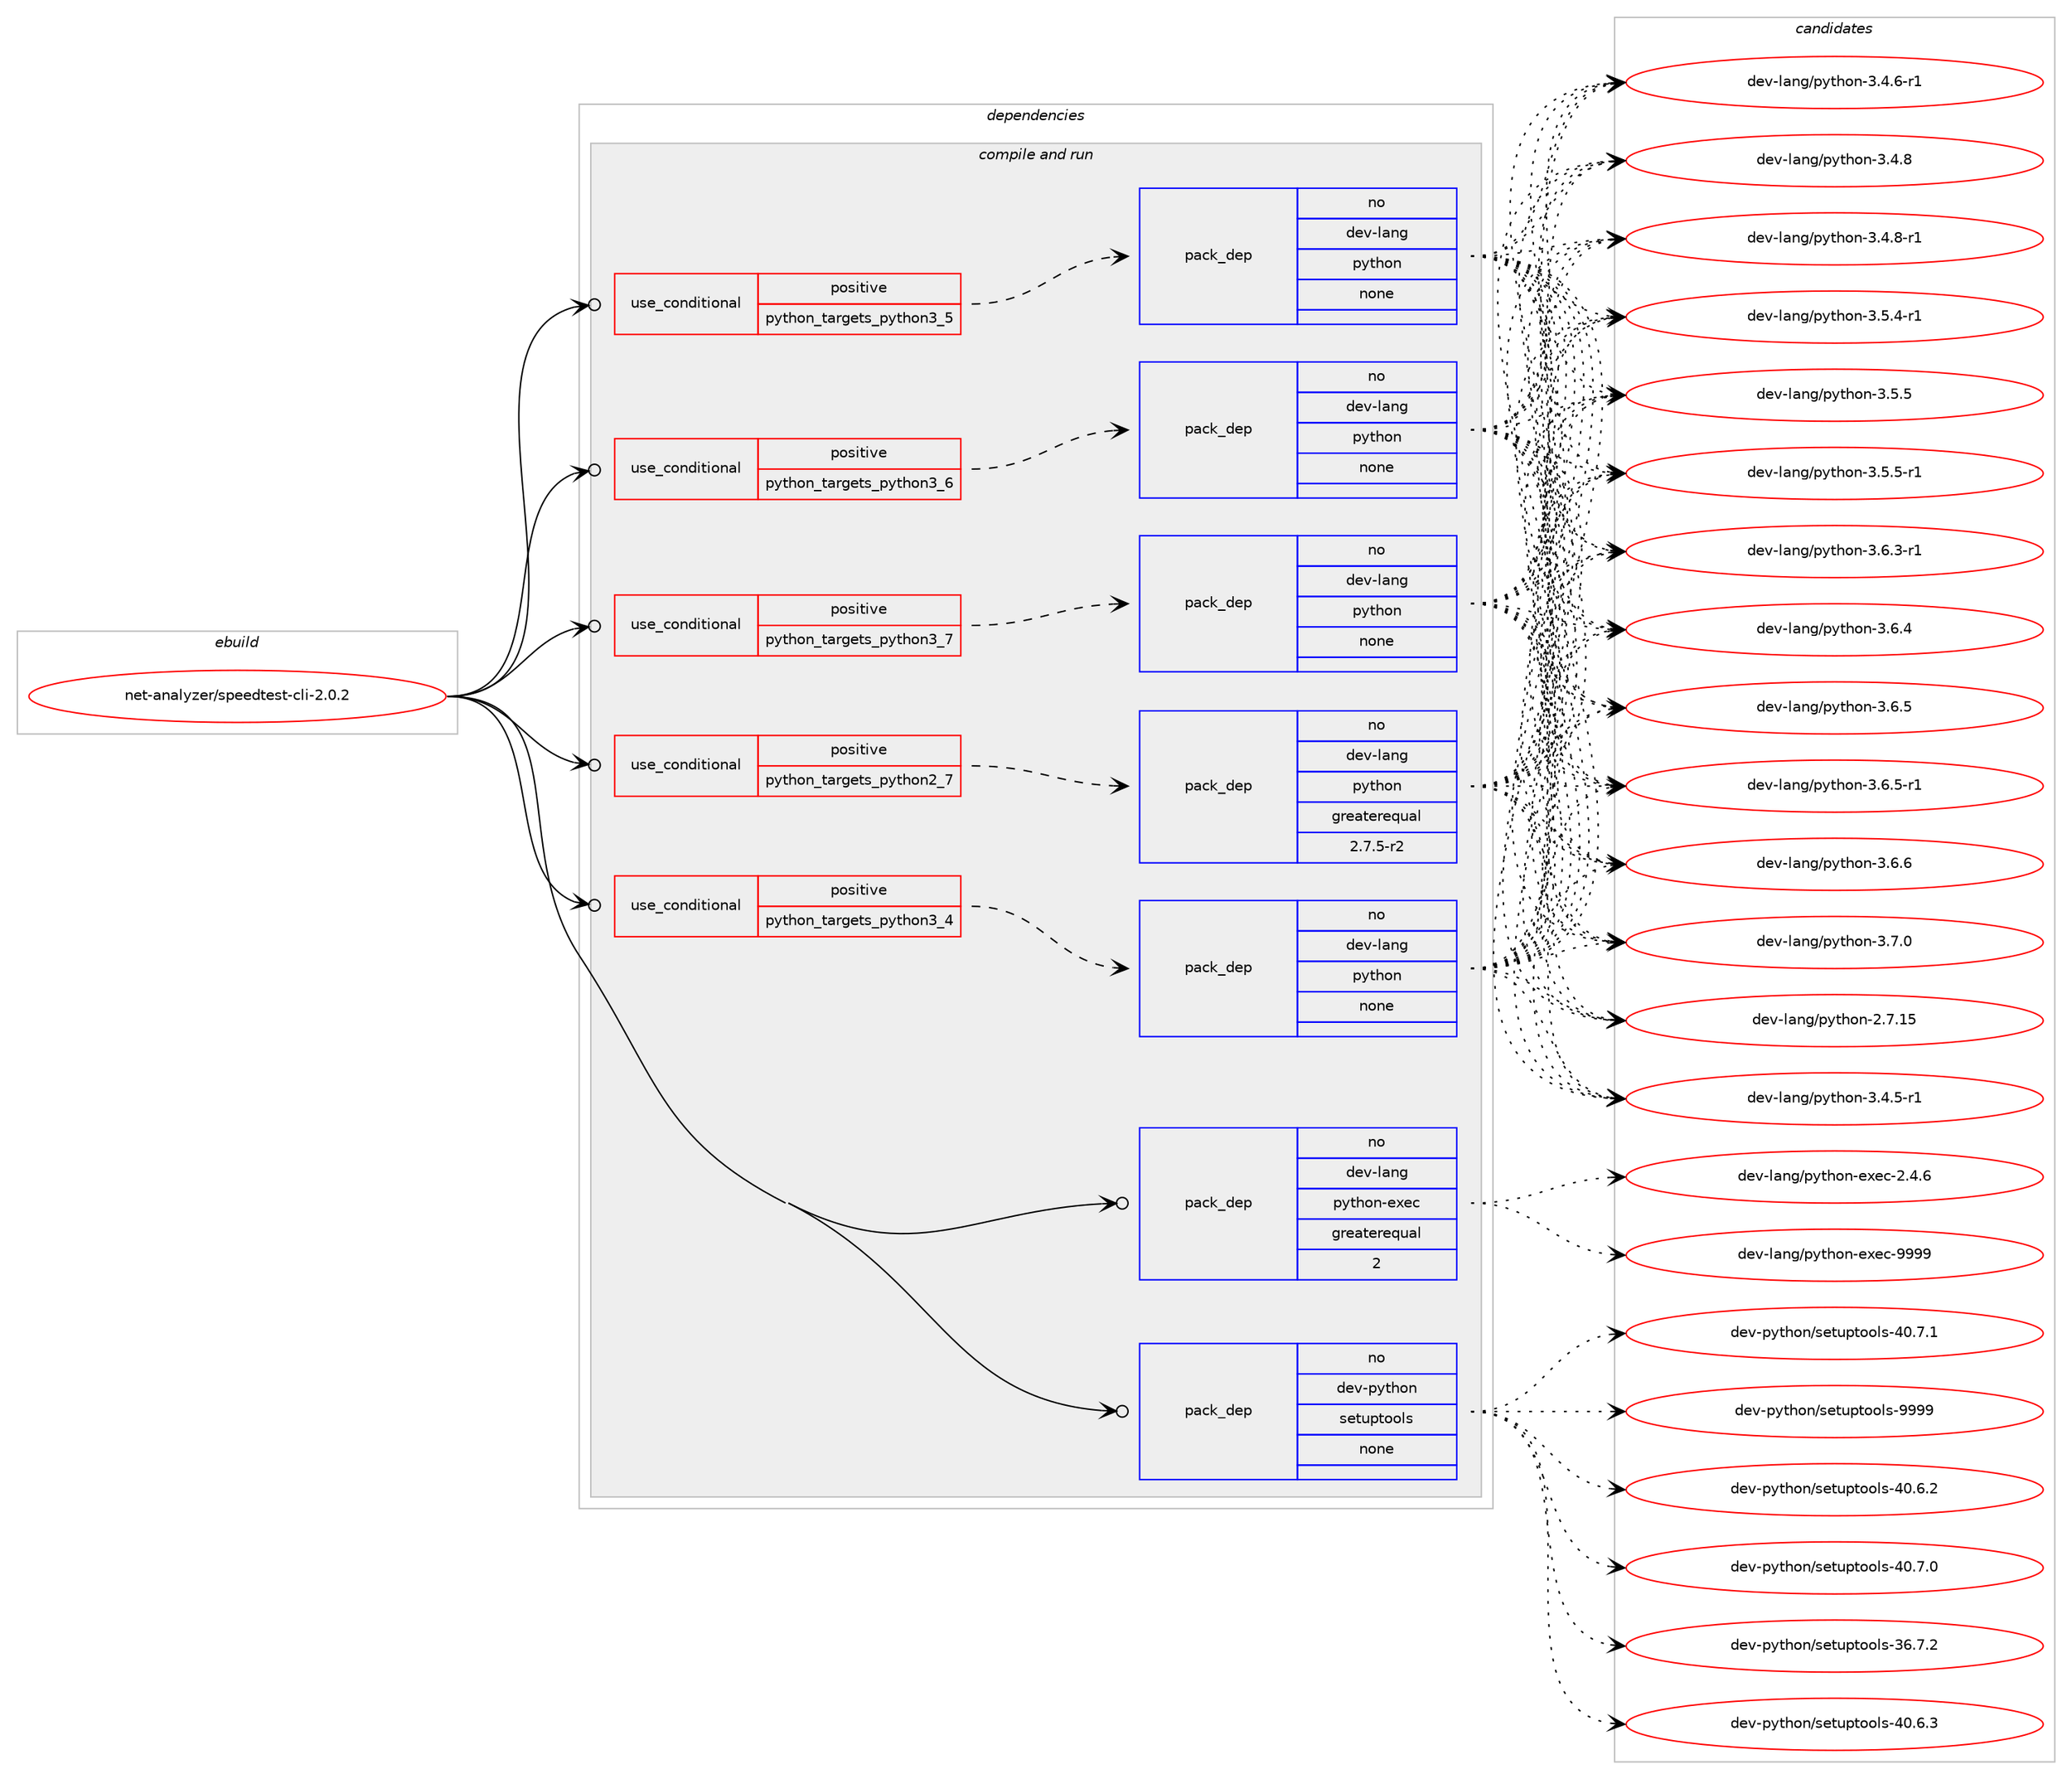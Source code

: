 digraph prolog {

# *************
# Graph options
# *************

newrank=true;
concentrate=true;
compound=true;
graph [rankdir=LR,fontname=Helvetica,fontsize=10,ranksep=1.5];#, ranksep=2.5, nodesep=0.2];
edge  [arrowhead=vee];
node  [fontname=Helvetica,fontsize=10];

# **********
# The ebuild
# **********

subgraph cluster_leftcol {
color=gray;
rank=same;
label=<<i>ebuild</i>>;
id [label="net-analyzer/speedtest-cli-2.0.2", color=red, width=4, href="../net-analyzer/speedtest-cli-2.0.2.svg"];
}

# ****************
# The dependencies
# ****************

subgraph cluster_midcol {
color=gray;
label=<<i>dependencies</i>>;
subgraph cluster_compile {
fillcolor="#eeeeee";
style=filled;
label=<<i>compile</i>>;
}
subgraph cluster_compileandrun {
fillcolor="#eeeeee";
style=filled;
label=<<i>compile and run</i>>;
subgraph cond334 {
dependency2816 [label=<<TABLE BORDER="0" CELLBORDER="1" CELLSPACING="0" CELLPADDING="4"><TR><TD ROWSPAN="3" CELLPADDING="10">use_conditional</TD></TR><TR><TD>positive</TD></TR><TR><TD>python_targets_python2_7</TD></TR></TABLE>>, shape=none, color=red];
subgraph pack2384 {
dependency2817 [label=<<TABLE BORDER="0" CELLBORDER="1" CELLSPACING="0" CELLPADDING="4" WIDTH="220"><TR><TD ROWSPAN="6" CELLPADDING="30">pack_dep</TD></TR><TR><TD WIDTH="110">no</TD></TR><TR><TD>dev-lang</TD></TR><TR><TD>python</TD></TR><TR><TD>greaterequal</TD></TR><TR><TD>2.7.5-r2</TD></TR></TABLE>>, shape=none, color=blue];
}
dependency2816:e -> dependency2817:w [weight=20,style="dashed",arrowhead="vee"];
}
id:e -> dependency2816:w [weight=20,style="solid",arrowhead="odotvee"];
subgraph cond335 {
dependency2818 [label=<<TABLE BORDER="0" CELLBORDER="1" CELLSPACING="0" CELLPADDING="4"><TR><TD ROWSPAN="3" CELLPADDING="10">use_conditional</TD></TR><TR><TD>positive</TD></TR><TR><TD>python_targets_python3_4</TD></TR></TABLE>>, shape=none, color=red];
subgraph pack2385 {
dependency2819 [label=<<TABLE BORDER="0" CELLBORDER="1" CELLSPACING="0" CELLPADDING="4" WIDTH="220"><TR><TD ROWSPAN="6" CELLPADDING="30">pack_dep</TD></TR><TR><TD WIDTH="110">no</TD></TR><TR><TD>dev-lang</TD></TR><TR><TD>python</TD></TR><TR><TD>none</TD></TR><TR><TD></TD></TR></TABLE>>, shape=none, color=blue];
}
dependency2818:e -> dependency2819:w [weight=20,style="dashed",arrowhead="vee"];
}
id:e -> dependency2818:w [weight=20,style="solid",arrowhead="odotvee"];
subgraph cond336 {
dependency2820 [label=<<TABLE BORDER="0" CELLBORDER="1" CELLSPACING="0" CELLPADDING="4"><TR><TD ROWSPAN="3" CELLPADDING="10">use_conditional</TD></TR><TR><TD>positive</TD></TR><TR><TD>python_targets_python3_5</TD></TR></TABLE>>, shape=none, color=red];
subgraph pack2386 {
dependency2821 [label=<<TABLE BORDER="0" CELLBORDER="1" CELLSPACING="0" CELLPADDING="4" WIDTH="220"><TR><TD ROWSPAN="6" CELLPADDING="30">pack_dep</TD></TR><TR><TD WIDTH="110">no</TD></TR><TR><TD>dev-lang</TD></TR><TR><TD>python</TD></TR><TR><TD>none</TD></TR><TR><TD></TD></TR></TABLE>>, shape=none, color=blue];
}
dependency2820:e -> dependency2821:w [weight=20,style="dashed",arrowhead="vee"];
}
id:e -> dependency2820:w [weight=20,style="solid",arrowhead="odotvee"];
subgraph cond337 {
dependency2822 [label=<<TABLE BORDER="0" CELLBORDER="1" CELLSPACING="0" CELLPADDING="4"><TR><TD ROWSPAN="3" CELLPADDING="10">use_conditional</TD></TR><TR><TD>positive</TD></TR><TR><TD>python_targets_python3_6</TD></TR></TABLE>>, shape=none, color=red];
subgraph pack2387 {
dependency2823 [label=<<TABLE BORDER="0" CELLBORDER="1" CELLSPACING="0" CELLPADDING="4" WIDTH="220"><TR><TD ROWSPAN="6" CELLPADDING="30">pack_dep</TD></TR><TR><TD WIDTH="110">no</TD></TR><TR><TD>dev-lang</TD></TR><TR><TD>python</TD></TR><TR><TD>none</TD></TR><TR><TD></TD></TR></TABLE>>, shape=none, color=blue];
}
dependency2822:e -> dependency2823:w [weight=20,style="dashed",arrowhead="vee"];
}
id:e -> dependency2822:w [weight=20,style="solid",arrowhead="odotvee"];
subgraph cond338 {
dependency2824 [label=<<TABLE BORDER="0" CELLBORDER="1" CELLSPACING="0" CELLPADDING="4"><TR><TD ROWSPAN="3" CELLPADDING="10">use_conditional</TD></TR><TR><TD>positive</TD></TR><TR><TD>python_targets_python3_7</TD></TR></TABLE>>, shape=none, color=red];
subgraph pack2388 {
dependency2825 [label=<<TABLE BORDER="0" CELLBORDER="1" CELLSPACING="0" CELLPADDING="4" WIDTH="220"><TR><TD ROWSPAN="6" CELLPADDING="30">pack_dep</TD></TR><TR><TD WIDTH="110">no</TD></TR><TR><TD>dev-lang</TD></TR><TR><TD>python</TD></TR><TR><TD>none</TD></TR><TR><TD></TD></TR></TABLE>>, shape=none, color=blue];
}
dependency2824:e -> dependency2825:w [weight=20,style="dashed",arrowhead="vee"];
}
id:e -> dependency2824:w [weight=20,style="solid",arrowhead="odotvee"];
subgraph pack2389 {
dependency2826 [label=<<TABLE BORDER="0" CELLBORDER="1" CELLSPACING="0" CELLPADDING="4" WIDTH="220"><TR><TD ROWSPAN="6" CELLPADDING="30">pack_dep</TD></TR><TR><TD WIDTH="110">no</TD></TR><TR><TD>dev-lang</TD></TR><TR><TD>python-exec</TD></TR><TR><TD>greaterequal</TD></TR><TR><TD>2</TD></TR></TABLE>>, shape=none, color=blue];
}
id:e -> dependency2826:w [weight=20,style="solid",arrowhead="odotvee"];
subgraph pack2390 {
dependency2827 [label=<<TABLE BORDER="0" CELLBORDER="1" CELLSPACING="0" CELLPADDING="4" WIDTH="220"><TR><TD ROWSPAN="6" CELLPADDING="30">pack_dep</TD></TR><TR><TD WIDTH="110">no</TD></TR><TR><TD>dev-python</TD></TR><TR><TD>setuptools</TD></TR><TR><TD>none</TD></TR><TR><TD></TD></TR></TABLE>>, shape=none, color=blue];
}
id:e -> dependency2827:w [weight=20,style="solid",arrowhead="odotvee"];
}
subgraph cluster_run {
fillcolor="#eeeeee";
style=filled;
label=<<i>run</i>>;
}
}

# **************
# The candidates
# **************

subgraph cluster_choices {
rank=same;
color=gray;
label=<<i>candidates</i>>;

subgraph choice2384 {
color=black;
nodesep=1;
choice10010111845108971101034711212111610411111045504655464953 [label="dev-lang/python-2.7.15", color=red, width=4,href="../dev-lang/python-2.7.15.svg"];
choice1001011184510897110103471121211161041111104551465246534511449 [label="dev-lang/python-3.4.5-r1", color=red, width=4,href="../dev-lang/python-3.4.5-r1.svg"];
choice1001011184510897110103471121211161041111104551465246544511449 [label="dev-lang/python-3.4.6-r1", color=red, width=4,href="../dev-lang/python-3.4.6-r1.svg"];
choice100101118451089711010347112121116104111110455146524656 [label="dev-lang/python-3.4.8", color=red, width=4,href="../dev-lang/python-3.4.8.svg"];
choice1001011184510897110103471121211161041111104551465246564511449 [label="dev-lang/python-3.4.8-r1", color=red, width=4,href="../dev-lang/python-3.4.8-r1.svg"];
choice1001011184510897110103471121211161041111104551465346524511449 [label="dev-lang/python-3.5.4-r1", color=red, width=4,href="../dev-lang/python-3.5.4-r1.svg"];
choice100101118451089711010347112121116104111110455146534653 [label="dev-lang/python-3.5.5", color=red, width=4,href="../dev-lang/python-3.5.5.svg"];
choice1001011184510897110103471121211161041111104551465346534511449 [label="dev-lang/python-3.5.5-r1", color=red, width=4,href="../dev-lang/python-3.5.5-r1.svg"];
choice1001011184510897110103471121211161041111104551465446514511449 [label="dev-lang/python-3.6.3-r1", color=red, width=4,href="../dev-lang/python-3.6.3-r1.svg"];
choice100101118451089711010347112121116104111110455146544652 [label="dev-lang/python-3.6.4", color=red, width=4,href="../dev-lang/python-3.6.4.svg"];
choice100101118451089711010347112121116104111110455146544653 [label="dev-lang/python-3.6.5", color=red, width=4,href="../dev-lang/python-3.6.5.svg"];
choice1001011184510897110103471121211161041111104551465446534511449 [label="dev-lang/python-3.6.5-r1", color=red, width=4,href="../dev-lang/python-3.6.5-r1.svg"];
choice100101118451089711010347112121116104111110455146544654 [label="dev-lang/python-3.6.6", color=red, width=4,href="../dev-lang/python-3.6.6.svg"];
choice100101118451089711010347112121116104111110455146554648 [label="dev-lang/python-3.7.0", color=red, width=4,href="../dev-lang/python-3.7.0.svg"];
dependency2817:e -> choice10010111845108971101034711212111610411111045504655464953:w [style=dotted,weight="100"];
dependency2817:e -> choice1001011184510897110103471121211161041111104551465246534511449:w [style=dotted,weight="100"];
dependency2817:e -> choice1001011184510897110103471121211161041111104551465246544511449:w [style=dotted,weight="100"];
dependency2817:e -> choice100101118451089711010347112121116104111110455146524656:w [style=dotted,weight="100"];
dependency2817:e -> choice1001011184510897110103471121211161041111104551465246564511449:w [style=dotted,weight="100"];
dependency2817:e -> choice1001011184510897110103471121211161041111104551465346524511449:w [style=dotted,weight="100"];
dependency2817:e -> choice100101118451089711010347112121116104111110455146534653:w [style=dotted,weight="100"];
dependency2817:e -> choice1001011184510897110103471121211161041111104551465346534511449:w [style=dotted,weight="100"];
dependency2817:e -> choice1001011184510897110103471121211161041111104551465446514511449:w [style=dotted,weight="100"];
dependency2817:e -> choice100101118451089711010347112121116104111110455146544652:w [style=dotted,weight="100"];
dependency2817:e -> choice100101118451089711010347112121116104111110455146544653:w [style=dotted,weight="100"];
dependency2817:e -> choice1001011184510897110103471121211161041111104551465446534511449:w [style=dotted,weight="100"];
dependency2817:e -> choice100101118451089711010347112121116104111110455146544654:w [style=dotted,weight="100"];
dependency2817:e -> choice100101118451089711010347112121116104111110455146554648:w [style=dotted,weight="100"];
}
subgraph choice2385 {
color=black;
nodesep=1;
choice10010111845108971101034711212111610411111045504655464953 [label="dev-lang/python-2.7.15", color=red, width=4,href="../dev-lang/python-2.7.15.svg"];
choice1001011184510897110103471121211161041111104551465246534511449 [label="dev-lang/python-3.4.5-r1", color=red, width=4,href="../dev-lang/python-3.4.5-r1.svg"];
choice1001011184510897110103471121211161041111104551465246544511449 [label="dev-lang/python-3.4.6-r1", color=red, width=4,href="../dev-lang/python-3.4.6-r1.svg"];
choice100101118451089711010347112121116104111110455146524656 [label="dev-lang/python-3.4.8", color=red, width=4,href="../dev-lang/python-3.4.8.svg"];
choice1001011184510897110103471121211161041111104551465246564511449 [label="dev-lang/python-3.4.8-r1", color=red, width=4,href="../dev-lang/python-3.4.8-r1.svg"];
choice1001011184510897110103471121211161041111104551465346524511449 [label="dev-lang/python-3.5.4-r1", color=red, width=4,href="../dev-lang/python-3.5.4-r1.svg"];
choice100101118451089711010347112121116104111110455146534653 [label="dev-lang/python-3.5.5", color=red, width=4,href="../dev-lang/python-3.5.5.svg"];
choice1001011184510897110103471121211161041111104551465346534511449 [label="dev-lang/python-3.5.5-r1", color=red, width=4,href="../dev-lang/python-3.5.5-r1.svg"];
choice1001011184510897110103471121211161041111104551465446514511449 [label="dev-lang/python-3.6.3-r1", color=red, width=4,href="../dev-lang/python-3.6.3-r1.svg"];
choice100101118451089711010347112121116104111110455146544652 [label="dev-lang/python-3.6.4", color=red, width=4,href="../dev-lang/python-3.6.4.svg"];
choice100101118451089711010347112121116104111110455146544653 [label="dev-lang/python-3.6.5", color=red, width=4,href="../dev-lang/python-3.6.5.svg"];
choice1001011184510897110103471121211161041111104551465446534511449 [label="dev-lang/python-3.6.5-r1", color=red, width=4,href="../dev-lang/python-3.6.5-r1.svg"];
choice100101118451089711010347112121116104111110455146544654 [label="dev-lang/python-3.6.6", color=red, width=4,href="../dev-lang/python-3.6.6.svg"];
choice100101118451089711010347112121116104111110455146554648 [label="dev-lang/python-3.7.0", color=red, width=4,href="../dev-lang/python-3.7.0.svg"];
dependency2819:e -> choice10010111845108971101034711212111610411111045504655464953:w [style=dotted,weight="100"];
dependency2819:e -> choice1001011184510897110103471121211161041111104551465246534511449:w [style=dotted,weight="100"];
dependency2819:e -> choice1001011184510897110103471121211161041111104551465246544511449:w [style=dotted,weight="100"];
dependency2819:e -> choice100101118451089711010347112121116104111110455146524656:w [style=dotted,weight="100"];
dependency2819:e -> choice1001011184510897110103471121211161041111104551465246564511449:w [style=dotted,weight="100"];
dependency2819:e -> choice1001011184510897110103471121211161041111104551465346524511449:w [style=dotted,weight="100"];
dependency2819:e -> choice100101118451089711010347112121116104111110455146534653:w [style=dotted,weight="100"];
dependency2819:e -> choice1001011184510897110103471121211161041111104551465346534511449:w [style=dotted,weight="100"];
dependency2819:e -> choice1001011184510897110103471121211161041111104551465446514511449:w [style=dotted,weight="100"];
dependency2819:e -> choice100101118451089711010347112121116104111110455146544652:w [style=dotted,weight="100"];
dependency2819:e -> choice100101118451089711010347112121116104111110455146544653:w [style=dotted,weight="100"];
dependency2819:e -> choice1001011184510897110103471121211161041111104551465446534511449:w [style=dotted,weight="100"];
dependency2819:e -> choice100101118451089711010347112121116104111110455146544654:w [style=dotted,weight="100"];
dependency2819:e -> choice100101118451089711010347112121116104111110455146554648:w [style=dotted,weight="100"];
}
subgraph choice2386 {
color=black;
nodesep=1;
choice10010111845108971101034711212111610411111045504655464953 [label="dev-lang/python-2.7.15", color=red, width=4,href="../dev-lang/python-2.7.15.svg"];
choice1001011184510897110103471121211161041111104551465246534511449 [label="dev-lang/python-3.4.5-r1", color=red, width=4,href="../dev-lang/python-3.4.5-r1.svg"];
choice1001011184510897110103471121211161041111104551465246544511449 [label="dev-lang/python-3.4.6-r1", color=red, width=4,href="../dev-lang/python-3.4.6-r1.svg"];
choice100101118451089711010347112121116104111110455146524656 [label="dev-lang/python-3.4.8", color=red, width=4,href="../dev-lang/python-3.4.8.svg"];
choice1001011184510897110103471121211161041111104551465246564511449 [label="dev-lang/python-3.4.8-r1", color=red, width=4,href="../dev-lang/python-3.4.8-r1.svg"];
choice1001011184510897110103471121211161041111104551465346524511449 [label="dev-lang/python-3.5.4-r1", color=red, width=4,href="../dev-lang/python-3.5.4-r1.svg"];
choice100101118451089711010347112121116104111110455146534653 [label="dev-lang/python-3.5.5", color=red, width=4,href="../dev-lang/python-3.5.5.svg"];
choice1001011184510897110103471121211161041111104551465346534511449 [label="dev-lang/python-3.5.5-r1", color=red, width=4,href="../dev-lang/python-3.5.5-r1.svg"];
choice1001011184510897110103471121211161041111104551465446514511449 [label="dev-lang/python-3.6.3-r1", color=red, width=4,href="../dev-lang/python-3.6.3-r1.svg"];
choice100101118451089711010347112121116104111110455146544652 [label="dev-lang/python-3.6.4", color=red, width=4,href="../dev-lang/python-3.6.4.svg"];
choice100101118451089711010347112121116104111110455146544653 [label="dev-lang/python-3.6.5", color=red, width=4,href="../dev-lang/python-3.6.5.svg"];
choice1001011184510897110103471121211161041111104551465446534511449 [label="dev-lang/python-3.6.5-r1", color=red, width=4,href="../dev-lang/python-3.6.5-r1.svg"];
choice100101118451089711010347112121116104111110455146544654 [label="dev-lang/python-3.6.6", color=red, width=4,href="../dev-lang/python-3.6.6.svg"];
choice100101118451089711010347112121116104111110455146554648 [label="dev-lang/python-3.7.0", color=red, width=4,href="../dev-lang/python-3.7.0.svg"];
dependency2821:e -> choice10010111845108971101034711212111610411111045504655464953:w [style=dotted,weight="100"];
dependency2821:e -> choice1001011184510897110103471121211161041111104551465246534511449:w [style=dotted,weight="100"];
dependency2821:e -> choice1001011184510897110103471121211161041111104551465246544511449:w [style=dotted,weight="100"];
dependency2821:e -> choice100101118451089711010347112121116104111110455146524656:w [style=dotted,weight="100"];
dependency2821:e -> choice1001011184510897110103471121211161041111104551465246564511449:w [style=dotted,weight="100"];
dependency2821:e -> choice1001011184510897110103471121211161041111104551465346524511449:w [style=dotted,weight="100"];
dependency2821:e -> choice100101118451089711010347112121116104111110455146534653:w [style=dotted,weight="100"];
dependency2821:e -> choice1001011184510897110103471121211161041111104551465346534511449:w [style=dotted,weight="100"];
dependency2821:e -> choice1001011184510897110103471121211161041111104551465446514511449:w [style=dotted,weight="100"];
dependency2821:e -> choice100101118451089711010347112121116104111110455146544652:w [style=dotted,weight="100"];
dependency2821:e -> choice100101118451089711010347112121116104111110455146544653:w [style=dotted,weight="100"];
dependency2821:e -> choice1001011184510897110103471121211161041111104551465446534511449:w [style=dotted,weight="100"];
dependency2821:e -> choice100101118451089711010347112121116104111110455146544654:w [style=dotted,weight="100"];
dependency2821:e -> choice100101118451089711010347112121116104111110455146554648:w [style=dotted,weight="100"];
}
subgraph choice2387 {
color=black;
nodesep=1;
choice10010111845108971101034711212111610411111045504655464953 [label="dev-lang/python-2.7.15", color=red, width=4,href="../dev-lang/python-2.7.15.svg"];
choice1001011184510897110103471121211161041111104551465246534511449 [label="dev-lang/python-3.4.5-r1", color=red, width=4,href="../dev-lang/python-3.4.5-r1.svg"];
choice1001011184510897110103471121211161041111104551465246544511449 [label="dev-lang/python-3.4.6-r1", color=red, width=4,href="../dev-lang/python-3.4.6-r1.svg"];
choice100101118451089711010347112121116104111110455146524656 [label="dev-lang/python-3.4.8", color=red, width=4,href="../dev-lang/python-3.4.8.svg"];
choice1001011184510897110103471121211161041111104551465246564511449 [label="dev-lang/python-3.4.8-r1", color=red, width=4,href="../dev-lang/python-3.4.8-r1.svg"];
choice1001011184510897110103471121211161041111104551465346524511449 [label="dev-lang/python-3.5.4-r1", color=red, width=4,href="../dev-lang/python-3.5.4-r1.svg"];
choice100101118451089711010347112121116104111110455146534653 [label="dev-lang/python-3.5.5", color=red, width=4,href="../dev-lang/python-3.5.5.svg"];
choice1001011184510897110103471121211161041111104551465346534511449 [label="dev-lang/python-3.5.5-r1", color=red, width=4,href="../dev-lang/python-3.5.5-r1.svg"];
choice1001011184510897110103471121211161041111104551465446514511449 [label="dev-lang/python-3.6.3-r1", color=red, width=4,href="../dev-lang/python-3.6.3-r1.svg"];
choice100101118451089711010347112121116104111110455146544652 [label="dev-lang/python-3.6.4", color=red, width=4,href="../dev-lang/python-3.6.4.svg"];
choice100101118451089711010347112121116104111110455146544653 [label="dev-lang/python-3.6.5", color=red, width=4,href="../dev-lang/python-3.6.5.svg"];
choice1001011184510897110103471121211161041111104551465446534511449 [label="dev-lang/python-3.6.5-r1", color=red, width=4,href="../dev-lang/python-3.6.5-r1.svg"];
choice100101118451089711010347112121116104111110455146544654 [label="dev-lang/python-3.6.6", color=red, width=4,href="../dev-lang/python-3.6.6.svg"];
choice100101118451089711010347112121116104111110455146554648 [label="dev-lang/python-3.7.0", color=red, width=4,href="../dev-lang/python-3.7.0.svg"];
dependency2823:e -> choice10010111845108971101034711212111610411111045504655464953:w [style=dotted,weight="100"];
dependency2823:e -> choice1001011184510897110103471121211161041111104551465246534511449:w [style=dotted,weight="100"];
dependency2823:e -> choice1001011184510897110103471121211161041111104551465246544511449:w [style=dotted,weight="100"];
dependency2823:e -> choice100101118451089711010347112121116104111110455146524656:w [style=dotted,weight="100"];
dependency2823:e -> choice1001011184510897110103471121211161041111104551465246564511449:w [style=dotted,weight="100"];
dependency2823:e -> choice1001011184510897110103471121211161041111104551465346524511449:w [style=dotted,weight="100"];
dependency2823:e -> choice100101118451089711010347112121116104111110455146534653:w [style=dotted,weight="100"];
dependency2823:e -> choice1001011184510897110103471121211161041111104551465346534511449:w [style=dotted,weight="100"];
dependency2823:e -> choice1001011184510897110103471121211161041111104551465446514511449:w [style=dotted,weight="100"];
dependency2823:e -> choice100101118451089711010347112121116104111110455146544652:w [style=dotted,weight="100"];
dependency2823:e -> choice100101118451089711010347112121116104111110455146544653:w [style=dotted,weight="100"];
dependency2823:e -> choice1001011184510897110103471121211161041111104551465446534511449:w [style=dotted,weight="100"];
dependency2823:e -> choice100101118451089711010347112121116104111110455146544654:w [style=dotted,weight="100"];
dependency2823:e -> choice100101118451089711010347112121116104111110455146554648:w [style=dotted,weight="100"];
}
subgraph choice2388 {
color=black;
nodesep=1;
choice10010111845108971101034711212111610411111045504655464953 [label="dev-lang/python-2.7.15", color=red, width=4,href="../dev-lang/python-2.7.15.svg"];
choice1001011184510897110103471121211161041111104551465246534511449 [label="dev-lang/python-3.4.5-r1", color=red, width=4,href="../dev-lang/python-3.4.5-r1.svg"];
choice1001011184510897110103471121211161041111104551465246544511449 [label="dev-lang/python-3.4.6-r1", color=red, width=4,href="../dev-lang/python-3.4.6-r1.svg"];
choice100101118451089711010347112121116104111110455146524656 [label="dev-lang/python-3.4.8", color=red, width=4,href="../dev-lang/python-3.4.8.svg"];
choice1001011184510897110103471121211161041111104551465246564511449 [label="dev-lang/python-3.4.8-r1", color=red, width=4,href="../dev-lang/python-3.4.8-r1.svg"];
choice1001011184510897110103471121211161041111104551465346524511449 [label="dev-lang/python-3.5.4-r1", color=red, width=4,href="../dev-lang/python-3.5.4-r1.svg"];
choice100101118451089711010347112121116104111110455146534653 [label="dev-lang/python-3.5.5", color=red, width=4,href="../dev-lang/python-3.5.5.svg"];
choice1001011184510897110103471121211161041111104551465346534511449 [label="dev-lang/python-3.5.5-r1", color=red, width=4,href="../dev-lang/python-3.5.5-r1.svg"];
choice1001011184510897110103471121211161041111104551465446514511449 [label="dev-lang/python-3.6.3-r1", color=red, width=4,href="../dev-lang/python-3.6.3-r1.svg"];
choice100101118451089711010347112121116104111110455146544652 [label="dev-lang/python-3.6.4", color=red, width=4,href="../dev-lang/python-3.6.4.svg"];
choice100101118451089711010347112121116104111110455146544653 [label="dev-lang/python-3.6.5", color=red, width=4,href="../dev-lang/python-3.6.5.svg"];
choice1001011184510897110103471121211161041111104551465446534511449 [label="dev-lang/python-3.6.5-r1", color=red, width=4,href="../dev-lang/python-3.6.5-r1.svg"];
choice100101118451089711010347112121116104111110455146544654 [label="dev-lang/python-3.6.6", color=red, width=4,href="../dev-lang/python-3.6.6.svg"];
choice100101118451089711010347112121116104111110455146554648 [label="dev-lang/python-3.7.0", color=red, width=4,href="../dev-lang/python-3.7.0.svg"];
dependency2825:e -> choice10010111845108971101034711212111610411111045504655464953:w [style=dotted,weight="100"];
dependency2825:e -> choice1001011184510897110103471121211161041111104551465246534511449:w [style=dotted,weight="100"];
dependency2825:e -> choice1001011184510897110103471121211161041111104551465246544511449:w [style=dotted,weight="100"];
dependency2825:e -> choice100101118451089711010347112121116104111110455146524656:w [style=dotted,weight="100"];
dependency2825:e -> choice1001011184510897110103471121211161041111104551465246564511449:w [style=dotted,weight="100"];
dependency2825:e -> choice1001011184510897110103471121211161041111104551465346524511449:w [style=dotted,weight="100"];
dependency2825:e -> choice100101118451089711010347112121116104111110455146534653:w [style=dotted,weight="100"];
dependency2825:e -> choice1001011184510897110103471121211161041111104551465346534511449:w [style=dotted,weight="100"];
dependency2825:e -> choice1001011184510897110103471121211161041111104551465446514511449:w [style=dotted,weight="100"];
dependency2825:e -> choice100101118451089711010347112121116104111110455146544652:w [style=dotted,weight="100"];
dependency2825:e -> choice100101118451089711010347112121116104111110455146544653:w [style=dotted,weight="100"];
dependency2825:e -> choice1001011184510897110103471121211161041111104551465446534511449:w [style=dotted,weight="100"];
dependency2825:e -> choice100101118451089711010347112121116104111110455146544654:w [style=dotted,weight="100"];
dependency2825:e -> choice100101118451089711010347112121116104111110455146554648:w [style=dotted,weight="100"];
}
subgraph choice2389 {
color=black;
nodesep=1;
choice1001011184510897110103471121211161041111104510112010199455046524654 [label="dev-lang/python-exec-2.4.6", color=red, width=4,href="../dev-lang/python-exec-2.4.6.svg"];
choice10010111845108971101034711212111610411111045101120101994557575757 [label="dev-lang/python-exec-9999", color=red, width=4,href="../dev-lang/python-exec-9999.svg"];
dependency2826:e -> choice1001011184510897110103471121211161041111104510112010199455046524654:w [style=dotted,weight="100"];
dependency2826:e -> choice10010111845108971101034711212111610411111045101120101994557575757:w [style=dotted,weight="100"];
}
subgraph choice2390 {
color=black;
nodesep=1;
choice100101118451121211161041111104711510111611711211611111110811545524846544650 [label="dev-python/setuptools-40.6.2", color=red, width=4,href="../dev-python/setuptools-40.6.2.svg"];
choice100101118451121211161041111104711510111611711211611111110811545524846554648 [label="dev-python/setuptools-40.7.0", color=red, width=4,href="../dev-python/setuptools-40.7.0.svg"];
choice100101118451121211161041111104711510111611711211611111110811545515446554650 [label="dev-python/setuptools-36.7.2", color=red, width=4,href="../dev-python/setuptools-36.7.2.svg"];
choice100101118451121211161041111104711510111611711211611111110811545524846544651 [label="dev-python/setuptools-40.6.3", color=red, width=4,href="../dev-python/setuptools-40.6.3.svg"];
choice100101118451121211161041111104711510111611711211611111110811545524846554649 [label="dev-python/setuptools-40.7.1", color=red, width=4,href="../dev-python/setuptools-40.7.1.svg"];
choice10010111845112121116104111110471151011161171121161111111081154557575757 [label="dev-python/setuptools-9999", color=red, width=4,href="../dev-python/setuptools-9999.svg"];
dependency2827:e -> choice100101118451121211161041111104711510111611711211611111110811545524846544650:w [style=dotted,weight="100"];
dependency2827:e -> choice100101118451121211161041111104711510111611711211611111110811545524846554648:w [style=dotted,weight="100"];
dependency2827:e -> choice100101118451121211161041111104711510111611711211611111110811545515446554650:w [style=dotted,weight="100"];
dependency2827:e -> choice100101118451121211161041111104711510111611711211611111110811545524846544651:w [style=dotted,weight="100"];
dependency2827:e -> choice100101118451121211161041111104711510111611711211611111110811545524846554649:w [style=dotted,weight="100"];
dependency2827:e -> choice10010111845112121116104111110471151011161171121161111111081154557575757:w [style=dotted,weight="100"];
}
}

}
